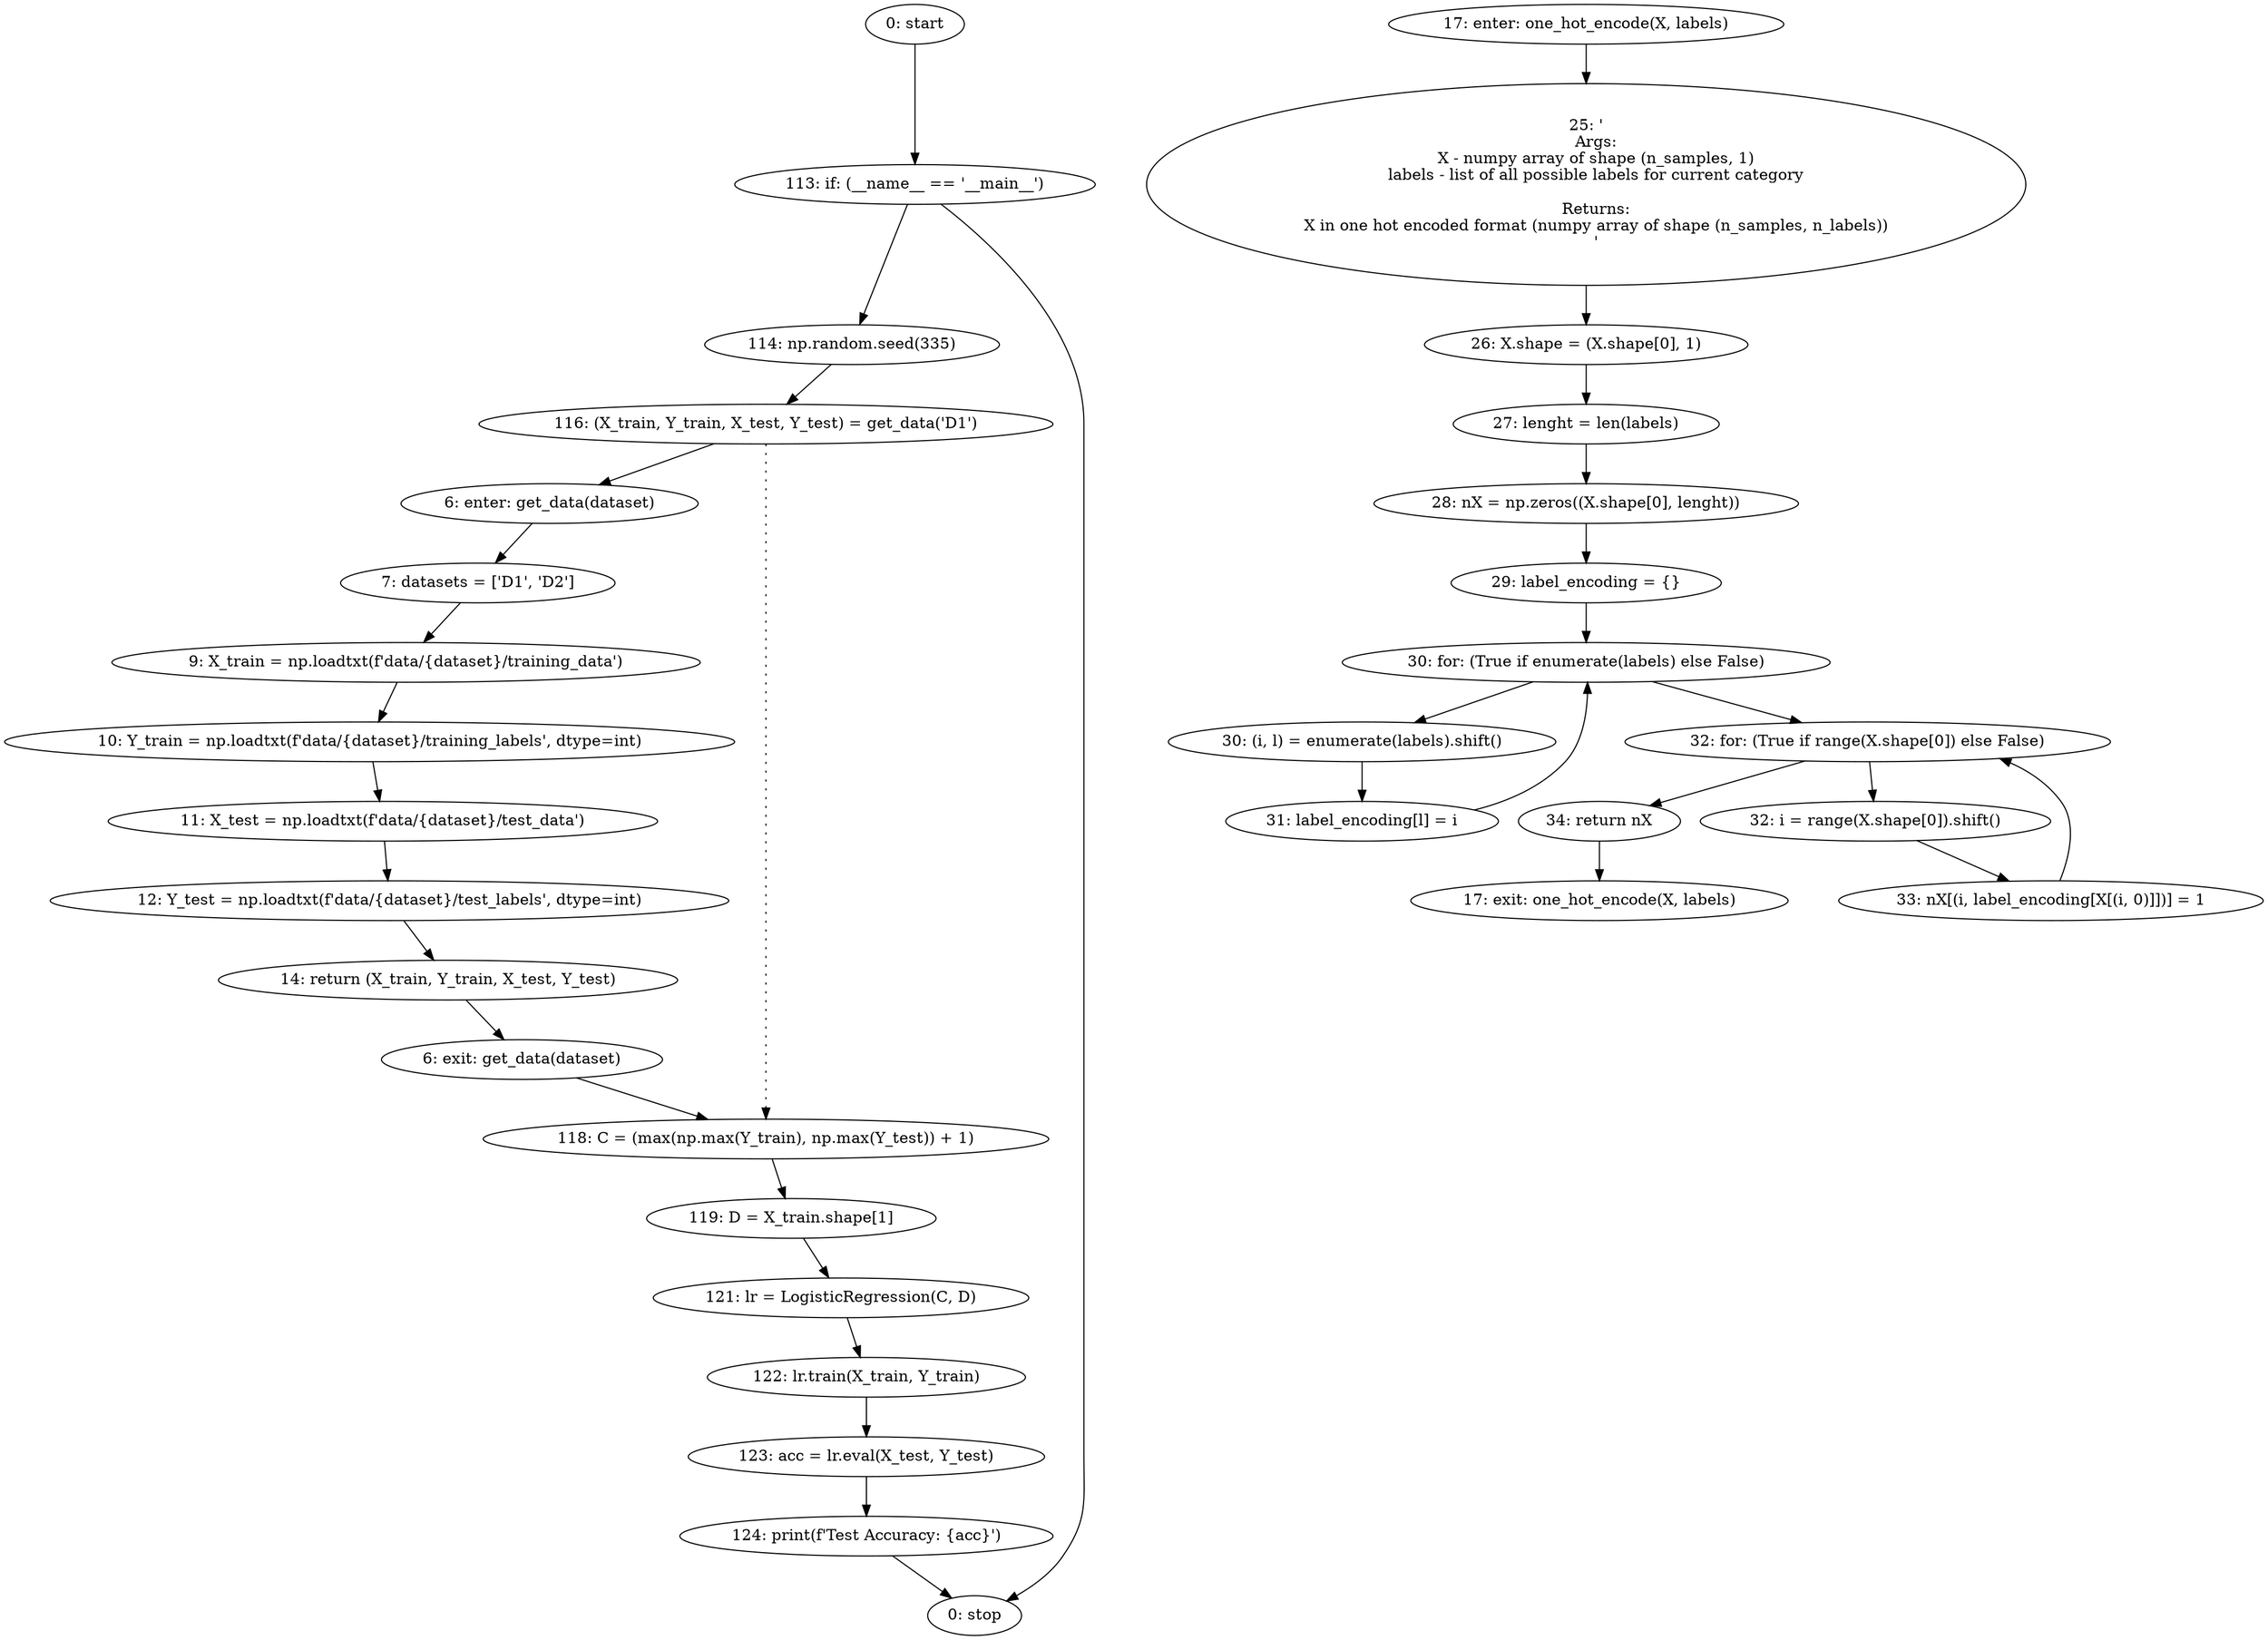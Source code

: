 strict digraph "" {
	node [label="\N"];
	0	 [label="0: start"];
	23	 [label="113: if: (__name__ == '__main__')"];
	0 -> 23;
	24	 [label="114: np.random.seed(335)"];
	23 -> 24;
	32	 [label="0: stop"];
	23 -> 32;
	1	 [label="6: enter: get_data(dataset)"];
	3	 [label="7: datasets = ['D1', 'D2']"];
	1 -> 3;
	4	 [label="9: X_train = np.loadtxt(f'data/{dataset}/training_data')"];
	3 -> 4;
	25	 [label="116: (X_train, Y_train, X_test, Y_test) = get_data('D1')"];
	25 -> 1;
	26	 [label="118: C = (max(np.max(Y_train), np.max(Y_test)) + 1)"];
	25 -> 26	 [style=dotted,
		weight=100];
	27	 [label="119: D = X_train.shape[1]"];
	26 -> 27;
	2	 [label="6: exit: get_data(dataset)"];
	2 -> 26;
	8	 [label="14: return (X_train, Y_train, X_test, Y_test)"];
	8 -> 2;
	5	 [label="10: Y_train = np.loadtxt(f'data/{dataset}/training_labels', dtype=int)"];
	4 -> 5;
	6	 [label="11: X_test = np.loadtxt(f'data/{dataset}/test_data')"];
	5 -> 6;
	7	 [label="12: Y_test = np.loadtxt(f'data/{dataset}/test_labels', dtype=int)"];
	6 -> 7;
	7 -> 8;
	9	 [label="17: enter: one_hot_encode(X, labels)"];
	11	 [label="25: '\n    Args:\n    X - numpy array of shape (n_samples, 1)\n    labels - list of all possible labels for current category\n\n    \
Returns:\n    X in one hot encoded format (numpy array of shape (n_samples, n_labels))\n    '"];
	9 -> 11;
	12	 [label="26: X.shape = (X.shape[0], 1)"];
	11 -> 12;
	10	 [label="17: exit: one_hot_encode(X, labels)"];
	22	 [label="34: return nX"];
	22 -> 10;
	13	 [label="27: lenght = len(labels)"];
	12 -> 13;
	14	 [label="28: nX = np.zeros((X.shape[0], lenght))"];
	13 -> 14;
	15	 [label="29: label_encoding = {}"];
	14 -> 15;
	16	 [label="30: for: (True if enumerate(labels) else False)"];
	15 -> 16;
	17	 [label="30: (i, l) = enumerate(labels).shift()"];
	16 -> 17;
	19	 [label="32: for: (True if range(X.shape[0]) else False)"];
	16 -> 19;
	18	 [label="31: label_encoding[l] = i"];
	17 -> 18;
	19 -> 22;
	20	 [label="32: i = range(X.shape[0]).shift()"];
	19 -> 20;
	18 -> 16;
	21	 [label="33: nX[(i, label_encoding[X[(i, 0)]])] = 1"];
	20 -> 21;
	21 -> 19;
	24 -> 25;
	28	 [label="121: lr = LogisticRegression(C, D)"];
	27 -> 28;
	29	 [label="122: lr.train(X_train, Y_train)"];
	28 -> 29;
	30	 [label="123: acc = lr.eval(X_test, Y_test)"];
	29 -> 30;
	31	 [label="124: print(f'Test Accuracy: {acc}')"];
	30 -> 31;
	31 -> 32;
}

